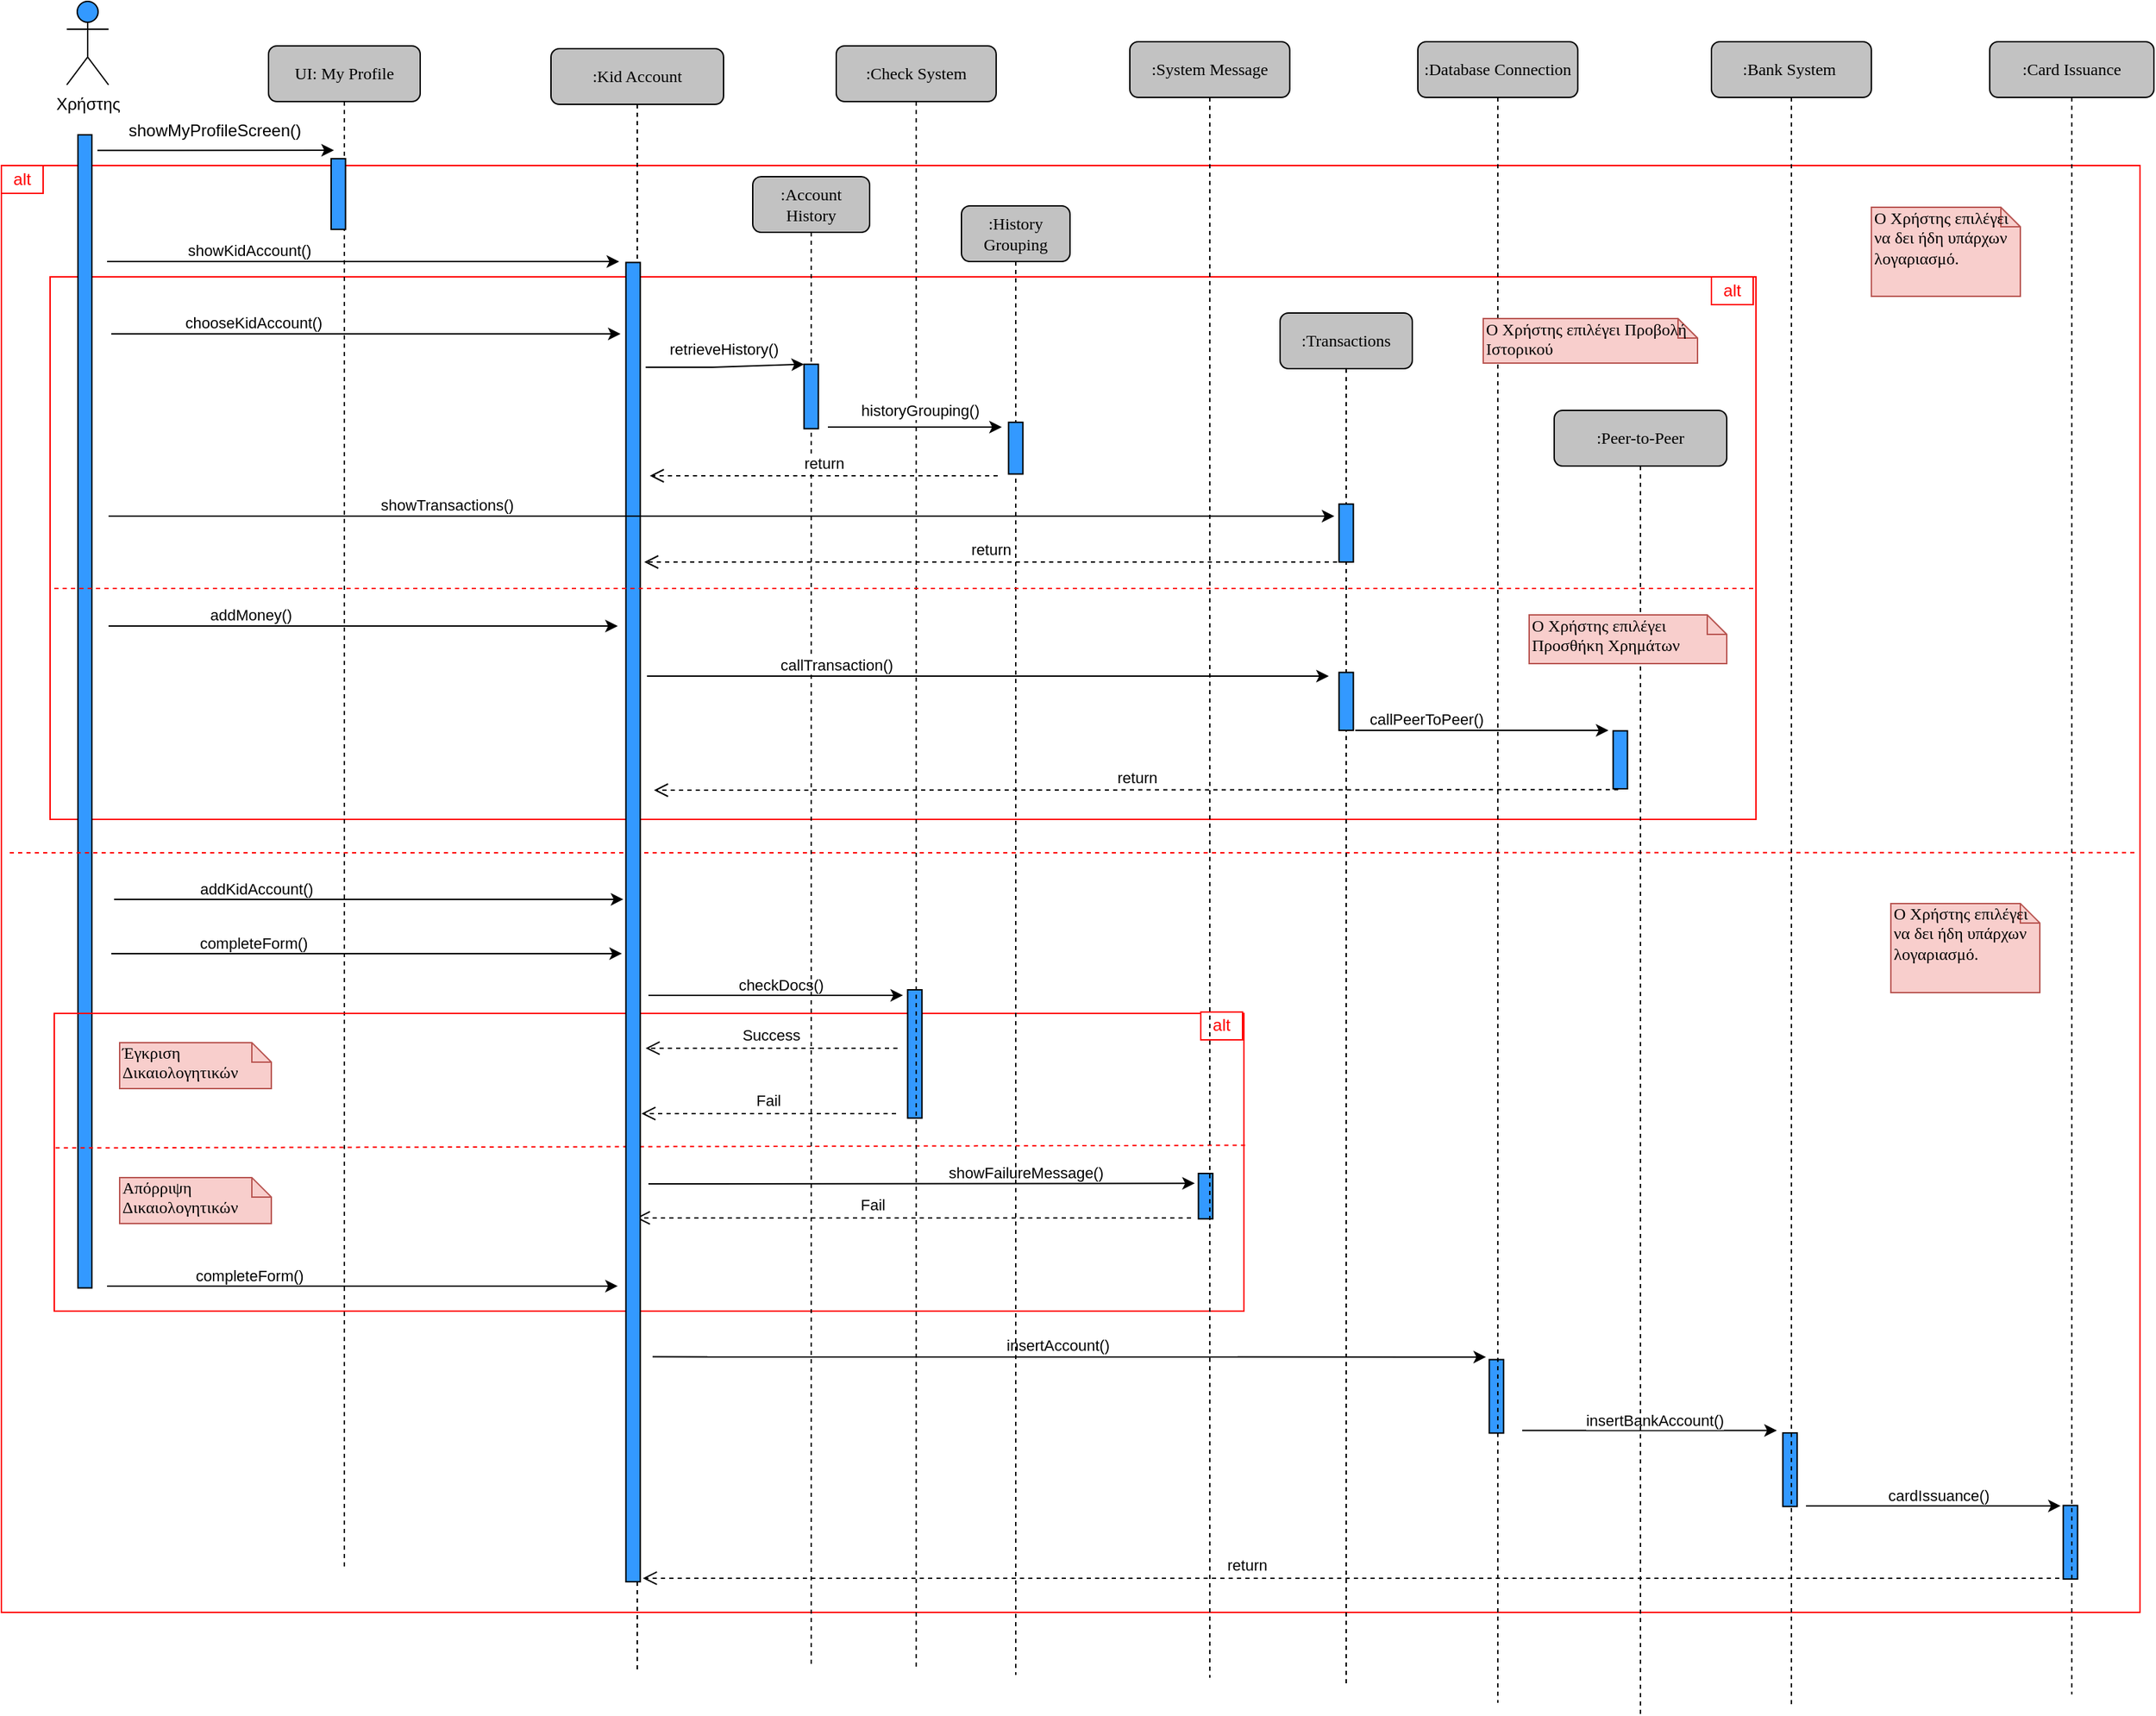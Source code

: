 <mxfile version="18.0.4" type="device"><diagram name="Page-1" id="13e1069c-82ec-6db2-03f1-153e76fe0fe0"><mxGraphModel dx="3276" dy="1596" grid="0" gridSize="10" guides="1" tooltips="1" connect="1" arrows="1" fold="1" page="0" pageScale="1" pageWidth="1100" pageHeight="850" background="none" math="0" shadow="0"><root><mxCell id="0"/><mxCell id="1" parent="0"/><mxCell id="IzQKCPGa3qGo2pPBu95K-89" value="" style="rounded=0;whiteSpace=wrap;html=1;fillColor=none;shadow=0;strokeColor=#FF0000;" vertex="1" parent="1"><mxGeometry x="92" y="262" width="1226" height="390" as="geometry"/></mxCell><mxCell id="IzQKCPGa3qGo2pPBu95K-87" value="" style="rounded=0;whiteSpace=wrap;html=1;fillColor=none;shadow=0;strokeColor=#FF0000;" vertex="1" parent="1"><mxGeometry x="57" y="182" width="1537" height="1040" as="geometry"/></mxCell><mxCell id="r9DO_F_iBcvIoqcSVnVy-100" value="Χρήστης" style="shape=umlActor;verticalLabelPosition=bottom;verticalAlign=top;html=1;outlineConnect=0;fillColor=#3399FF;" parent="1" vertex="1"><mxGeometry x="104" y="64" width="30" height="60" as="geometry"/></mxCell><mxCell id="r9DO_F_iBcvIoqcSVnVy-102" value="showMyProfileScreen()" style="text;html=1;align=center;verticalAlign=middle;resizable=0;points=[];autosize=1;strokeColor=none;fillColor=none;" parent="1" vertex="1"><mxGeometry x="143" y="148" width="134" height="18" as="geometry"/></mxCell><mxCell id="r9DO_F_iBcvIoqcSVnVy-104" value="" style="rounded=0;whiteSpace=wrap;html=1;rotation=90;fillColor=#3399FF;" parent="1" vertex="1"><mxGeometry x="-297.41" y="569.35" width="828.9" height="10" as="geometry"/></mxCell><mxCell id="r9DO_F_iBcvIoqcSVnVy-105" value="UI: My Profile" style="shape=umlLifeline;perimeter=lifelinePerimeter;whiteSpace=wrap;html=1;container=1;collapsible=0;recursiveResize=0;outlineConnect=0;rounded=1;shadow=0;comic=0;labelBackgroundColor=none;strokeWidth=1;fontFamily=Verdana;fontSize=12;align=center;fillColor=#C2C2C2;" parent="1" vertex="1"><mxGeometry x="249" y="96" width="109" height="1093" as="geometry"/></mxCell><mxCell id="xUHtidkTW_1M5ktOETjh-6" value="" style="endArrow=classic;html=1;rounded=0;" parent="r9DO_F_iBcvIoqcSVnVy-105" edge="1"><mxGeometry width="50" height="50" relative="1" as="geometry"><mxPoint x="-116" y="155" as="sourcePoint"/><mxPoint x="252" y="155" as="targetPoint"/></mxGeometry></mxCell><mxCell id="xUHtidkTW_1M5ktOETjh-8" value="showKidAccount()" style="edgeLabel;html=1;align=center;verticalAlign=middle;resizable=0;points=[];" parent="xUHtidkTW_1M5ktOETjh-6" vertex="1" connectable="0"><mxGeometry x="-0.451" y="2" relative="1" as="geometry"><mxPoint x="1" y="-6" as="offset"/></mxGeometry></mxCell><mxCell id="r9DO_F_iBcvIoqcSVnVy-106" value="" style="rounded=0;whiteSpace=wrap;html=1;rotation=90;fillColor=#3399FF;" parent="r9DO_F_iBcvIoqcSVnVy-105" vertex="1"><mxGeometry x="24.75" y="101.31" width="50.81" height="10.33" as="geometry"/></mxCell><mxCell id="IzQKCPGa3qGo2pPBu95K-43" value="" style="endArrow=classic;html=1;rounded=0;" edge="1" parent="r9DO_F_iBcvIoqcSVnVy-105"><mxGeometry width="50" height="50" relative="1" as="geometry"><mxPoint x="-113" y="207" as="sourcePoint"/><mxPoint x="253" y="207" as="targetPoint"/></mxGeometry></mxCell><mxCell id="IzQKCPGa3qGo2pPBu95K-44" value="chooseKidAccount()" style="edgeLabel;html=1;align=center;verticalAlign=middle;resizable=0;points=[];" vertex="1" connectable="0" parent="IzQKCPGa3qGo2pPBu95K-43"><mxGeometry x="-0.451" y="2" relative="1" as="geometry"><mxPoint x="1" y="-6" as="offset"/></mxGeometry></mxCell><mxCell id="IzQKCPGa3qGo2pPBu95K-63" value="" style="endArrow=none;dashed=1;html=1;rounded=0;strokeColor=#FF0000;entryX=1.001;entryY=0.374;entryDx=0;entryDy=0;entryPerimeter=0;" edge="1" parent="r9DO_F_iBcvIoqcSVnVy-105"><mxGeometry width="50" height="50" relative="1" as="geometry"><mxPoint x="-186" y="580" as="sourcePoint"/><mxPoint x="1343.523" y="579.908" as="targetPoint"/></mxGeometry></mxCell><mxCell id="IzQKCPGa3qGo2pPBu95K-7" value="" style="endArrow=classic;html=1;rounded=0;" edge="1" parent="r9DO_F_iBcvIoqcSVnVy-105"><mxGeometry width="50" height="50" relative="1" as="geometry"><mxPoint x="-111" y="613.45" as="sourcePoint"/><mxPoint x="255" y="613.45" as="targetPoint"/></mxGeometry></mxCell><mxCell id="IzQKCPGa3qGo2pPBu95K-8" value="addKidAccount()" style="edgeLabel;html=1;align=center;verticalAlign=middle;resizable=0;points=[];" vertex="1" connectable="0" parent="IzQKCPGa3qGo2pPBu95K-7"><mxGeometry x="-0.451" y="2" relative="1" as="geometry"><mxPoint x="1" y="-6" as="offset"/></mxGeometry></mxCell><mxCell id="IzQKCPGa3qGo2pPBu95K-11" value="" style="endArrow=classic;html=1;rounded=0;" edge="1" parent="r9DO_F_iBcvIoqcSVnVy-105"><mxGeometry width="50" height="50" relative="1" as="geometry"><mxPoint x="-113" y="652.45" as="sourcePoint"/><mxPoint x="254" y="652.45" as="targetPoint"/></mxGeometry></mxCell><mxCell id="IzQKCPGa3qGo2pPBu95K-12" value="completeForm()" style="edgeLabel;html=1;align=center;verticalAlign=middle;resizable=0;points=[];" vertex="1" connectable="0" parent="IzQKCPGa3qGo2pPBu95K-11"><mxGeometry x="-0.451" y="2" relative="1" as="geometry"><mxPoint x="1" y="-6" as="offset"/></mxGeometry></mxCell><mxCell id="IzQKCPGa3qGo2pPBu95K-28" value="" style="rounded=0;whiteSpace=wrap;html=1;fillColor=none;shadow=0;strokeColor=#FF0000;" vertex="1" parent="r9DO_F_iBcvIoqcSVnVy-105"><mxGeometry x="-154" y="695.45" width="855" height="214" as="geometry"/></mxCell><mxCell id="IzQKCPGa3qGo2pPBu95K-15" value="" style="rounded=0;whiteSpace=wrap;html=1;rotation=90;fillColor=#3399FF;" vertex="1" parent="r9DO_F_iBcvIoqcSVnVy-105"><mxGeometry x="418.36" y="719.45" width="92.21" height="10.33" as="geometry"/></mxCell><mxCell id="IzQKCPGa3qGo2pPBu95K-19" value="Fail" style="html=1;verticalAlign=bottom;endArrow=open;dashed=1;endSize=8;rounded=0;" edge="1" parent="r9DO_F_iBcvIoqcSVnVy-105"><mxGeometry relative="1" as="geometry"><mxPoint x="450.97" y="767.45" as="sourcePoint"/><mxPoint x="268" y="767.45" as="targetPoint"/></mxGeometry></mxCell><mxCell id="IzQKCPGa3qGo2pPBu95K-20" value="" style="endArrow=classic;html=1;rounded=0;entryX=0.217;entryY=1.248;entryDx=0;entryDy=0;entryPerimeter=0;" edge="1" parent="r9DO_F_iBcvIoqcSVnVy-105" target="IzQKCPGa3qGo2pPBu95K-22"><mxGeometry width="50" height="50" relative="1" as="geometry"><mxPoint x="273" y="818" as="sourcePoint"/><mxPoint x="666" y="819.45" as="targetPoint"/></mxGeometry></mxCell><mxCell id="IzQKCPGa3qGo2pPBu95K-21" value="showFailureMessage()" style="edgeLabel;html=1;align=center;verticalAlign=middle;resizable=0;points=[];" vertex="1" connectable="0" parent="IzQKCPGa3qGo2pPBu95K-20"><mxGeometry x="0.672" y="1" relative="1" as="geometry"><mxPoint x="-58" y="-7" as="offset"/></mxGeometry></mxCell><mxCell id="IzQKCPGa3qGo2pPBu95K-39" value="" style="endArrow=classic;html=1;rounded=0;" edge="1" parent="r9DO_F_iBcvIoqcSVnVy-105"><mxGeometry width="50" height="50" relative="1" as="geometry"><mxPoint x="1105" y="1049.45" as="sourcePoint"/><mxPoint x="1288" y="1049.45" as="targetPoint"/></mxGeometry></mxCell><mxCell id="IzQKCPGa3qGo2pPBu95K-40" value="cardIssuance()" style="edgeLabel;html=1;align=center;verticalAlign=middle;resizable=0;points=[];" vertex="1" connectable="0" parent="IzQKCPGa3qGo2pPBu95K-39"><mxGeometry x="0.672" y="1" relative="1" as="geometry"><mxPoint x="-58" y="-7" as="offset"/></mxGeometry></mxCell><mxCell id="IzQKCPGa3qGo2pPBu95K-41" value="" style="rounded=0;whiteSpace=wrap;html=1;rotation=90;fillColor=#3399FF;" vertex="1" parent="r9DO_F_iBcvIoqcSVnVy-105"><mxGeometry x="1268.57" y="1070.45" width="52.85" height="10.33" as="geometry"/></mxCell><mxCell id="IzQKCPGa3qGo2pPBu95K-38" value="" style="rounded=0;whiteSpace=wrap;html=1;rotation=90;fillColor=#3399FF;" vertex="1" parent="r9DO_F_iBcvIoqcSVnVy-105"><mxGeometry x="1067.04" y="1018.29" width="52.85" height="10.33" as="geometry"/></mxCell><mxCell id="IzQKCPGa3qGo2pPBu95K-42" value="return" style="html=1;verticalAlign=bottom;endArrow=open;dashed=1;endSize=8;rounded=0;" edge="1" parent="r9DO_F_iBcvIoqcSVnVy-105"><mxGeometry x="0.148" relative="1" as="geometry"><mxPoint x="1287" y="1101.45" as="sourcePoint"/><mxPoint x="269" y="1101.45" as="targetPoint"/><mxPoint as="offset"/></mxGeometry></mxCell><mxCell id="IzQKCPGa3qGo2pPBu95K-35" value="" style="rounded=0;whiteSpace=wrap;html=1;rotation=90;fillColor=#3399FF;" vertex="1" parent="r9DO_F_iBcvIoqcSVnVy-105"><mxGeometry x="856.05" y="965.56" width="52.85" height="10.33" as="geometry"/></mxCell><mxCell id="IzQKCPGa3qGo2pPBu95K-22" value="" style="rounded=0;whiteSpace=wrap;html=1;rotation=90;fillColor=#3399FF;" vertex="1" parent="r9DO_F_iBcvIoqcSVnVy-105"><mxGeometry x="657.14" y="821.66" width="32.64" height="10.33" as="geometry"/></mxCell><mxCell id="IzQKCPGa3qGo2pPBu95K-13" value="" style="endArrow=classic;html=1;rounded=0;" edge="1" parent="r9DO_F_iBcvIoqcSVnVy-105"><mxGeometry width="50" height="50" relative="1" as="geometry"><mxPoint x="273" y="682.45" as="sourcePoint"/><mxPoint x="456" y="682.45" as="targetPoint"/></mxGeometry></mxCell><mxCell id="IzQKCPGa3qGo2pPBu95K-14" value="checkDocs()" style="edgeLabel;html=1;align=center;verticalAlign=middle;resizable=0;points=[];" vertex="1" connectable="0" parent="IzQKCPGa3qGo2pPBu95K-13"><mxGeometry x="0.672" y="1" relative="1" as="geometry"><mxPoint x="-58" y="-7" as="offset"/></mxGeometry></mxCell><mxCell id="IzQKCPGa3qGo2pPBu95K-16" value="Success" style="html=1;verticalAlign=bottom;endArrow=open;dashed=1;endSize=8;rounded=0;" edge="1" parent="r9DO_F_iBcvIoqcSVnVy-105"><mxGeometry relative="1" as="geometry"><mxPoint x="451.97" y="720.45" as="sourcePoint"/><mxPoint x="271" y="720.45" as="targetPoint"/></mxGeometry></mxCell><mxCell id="IzQKCPGa3qGo2pPBu95K-23" value="Fail" style="html=1;verticalAlign=bottom;endArrow=open;dashed=1;endSize=8;rounded=0;" edge="1" parent="r9DO_F_iBcvIoqcSVnVy-105"><mxGeometry x="0.148" relative="1" as="geometry"><mxPoint x="663" y="842.45" as="sourcePoint"/><mxPoint x="264" y="842.45" as="targetPoint"/><mxPoint as="offset"/></mxGeometry></mxCell><mxCell id="IzQKCPGa3qGo2pPBu95K-26" value="" style="endArrow=classic;html=1;rounded=0;" edge="1" parent="r9DO_F_iBcvIoqcSVnVy-105"><mxGeometry width="50" height="50" relative="1" as="geometry"><mxPoint x="-116" y="891.45" as="sourcePoint"/><mxPoint x="251" y="891.45" as="targetPoint"/></mxGeometry></mxCell><mxCell id="IzQKCPGa3qGo2pPBu95K-27" value="completeForm()" style="edgeLabel;html=1;align=center;verticalAlign=middle;resizable=0;points=[];" vertex="1" connectable="0" parent="IzQKCPGa3qGo2pPBu95K-26"><mxGeometry x="-0.451" y="2" relative="1" as="geometry"><mxPoint x="1" y="-6" as="offset"/></mxGeometry></mxCell><mxCell id="IzQKCPGa3qGo2pPBu95K-30" value="" style="endArrow=none;dashed=1;html=1;rounded=0;exitX=0.001;exitY=0.452;exitDx=0;exitDy=0;exitPerimeter=0;entryX=1.001;entryY=0.443;entryDx=0;entryDy=0;entryPerimeter=0;strokeColor=#FF0000;" edge="1" parent="r9DO_F_iBcvIoqcSVnVy-105" source="IzQKCPGa3qGo2pPBu95K-28" target="IzQKCPGa3qGo2pPBu95K-28"><mxGeometry width="50" height="50" relative="1" as="geometry"><mxPoint x="651" y="832.45" as="sourcePoint"/><mxPoint x="701" y="782.45" as="targetPoint"/></mxGeometry></mxCell><mxCell id="IzQKCPGa3qGo2pPBu95K-31" value="Έγκριση&amp;nbsp;&lt;br&gt;Δικαιολογητικών" style="shape=note;whiteSpace=wrap;html=1;size=14;verticalAlign=top;align=left;spacingTop=-6;rounded=0;shadow=0;comic=0;labelBackgroundColor=none;strokeWidth=1;fontFamily=Verdana;fontSize=12;fillColor=#f8cecc;strokeColor=#b85450;" vertex="1" parent="r9DO_F_iBcvIoqcSVnVy-105"><mxGeometry x="-107" y="716.45" width="109" height="33" as="geometry"/></mxCell><mxCell id="IzQKCPGa3qGo2pPBu95K-32" value="Απόρριψη&lt;br&gt;Δικαιολογητικών" style="shape=note;whiteSpace=wrap;html=1;size=14;verticalAlign=top;align=left;spacingTop=-6;rounded=0;shadow=0;comic=0;labelBackgroundColor=none;strokeWidth=1;fontFamily=Verdana;fontSize=12;fillColor=#f8cecc;strokeColor=#b85450;" vertex="1" parent="r9DO_F_iBcvIoqcSVnVy-105"><mxGeometry x="-107" y="813.45" width="109" height="33" as="geometry"/></mxCell><mxCell id="IzQKCPGa3qGo2pPBu95K-33" value="" style="endArrow=classic;html=1;rounded=0;" edge="1" parent="r9DO_F_iBcvIoqcSVnVy-105"><mxGeometry width="50" height="50" relative="1" as="geometry"><mxPoint x="276" y="942.31" as="sourcePoint"/><mxPoint x="875" y="942.45" as="targetPoint"/></mxGeometry></mxCell><mxCell id="IzQKCPGa3qGo2pPBu95K-34" value="insertAccount()" style="edgeLabel;html=1;align=center;verticalAlign=middle;resizable=0;points=[];" vertex="1" connectable="0" parent="IzQKCPGa3qGo2pPBu95K-33"><mxGeometry x="0.672" y="1" relative="1" as="geometry"><mxPoint x="-210" y="-8" as="offset"/></mxGeometry></mxCell><mxCell id="IzQKCPGa3qGo2pPBu95K-36" value="" style="endArrow=classic;html=1;rounded=0;" edge="1" parent="r9DO_F_iBcvIoqcSVnVy-105"><mxGeometry width="50" height="50" relative="1" as="geometry"><mxPoint x="901" y="995.27" as="sourcePoint"/><mxPoint x="1084" y="995.27" as="targetPoint"/></mxGeometry></mxCell><mxCell id="IzQKCPGa3qGo2pPBu95K-37" value="insertBankAccount()" style="edgeLabel;html=1;align=center;verticalAlign=middle;resizable=0;points=[];" vertex="1" connectable="0" parent="IzQKCPGa3qGo2pPBu95K-36"><mxGeometry x="0.672" y="1" relative="1" as="geometry"><mxPoint x="-58" y="-7" as="offset"/></mxGeometry></mxCell><mxCell id="IzQKCPGa3qGo2pPBu95K-65" value="&lt;font color=&quot;#ff0000&quot;&gt;alt&lt;/font&gt;" style="rounded=0;whiteSpace=wrap;html=1;shadow=0;fillColor=default;strokeColor=#FF0000;" vertex="1" parent="r9DO_F_iBcvIoqcSVnVy-105"><mxGeometry x="670" y="694.45" width="30" height="20" as="geometry"/></mxCell><mxCell id="IzQKCPGa3qGo2pPBu95K-67" value="O Χρήστης επιλέγει να δει ήδη υπάρχων λογαριασμό." style="shape=note;whiteSpace=wrap;html=1;size=14;verticalAlign=top;align=left;spacingTop=-6;rounded=0;shadow=0;comic=0;labelBackgroundColor=none;strokeWidth=1;fontFamily=Verdana;fontSize=12;fillColor=#f8cecc;strokeColor=#b85450;" vertex="1" parent="r9DO_F_iBcvIoqcSVnVy-105"><mxGeometry x="1165.93" y="616.45" width="107.07" height="64" as="geometry"/></mxCell><mxCell id="xUHtidkTW_1M5ktOETjh-2" value=":Check System" style="shape=umlLifeline;perimeter=lifelinePerimeter;whiteSpace=wrap;html=1;container=1;collapsible=0;recursiveResize=0;outlineConnect=0;rounded=1;shadow=0;comic=0;labelBackgroundColor=none;strokeWidth=1;fontFamily=Verdana;fontSize=12;align=center;fillColor=#C2C2C2;" parent="1" vertex="1"><mxGeometry x="657" y="96" width="114.93" height="1168" as="geometry"/></mxCell><mxCell id="xUHtidkTW_1M5ktOETjh-3" value=":Kid Account" style="shape=umlLifeline;perimeter=lifelinePerimeter;whiteSpace=wrap;html=1;container=1;collapsible=0;recursiveResize=0;outlineConnect=0;rounded=1;shadow=0;comic=0;labelBackgroundColor=none;strokeWidth=1;fontFamily=Verdana;fontSize=12;align=center;fillColor=#C2C2C2;" parent="1" vertex="1"><mxGeometry x="452" y="98" width="124" height="1167" as="geometry"/></mxCell><mxCell id="IzQKCPGa3qGo2pPBu95K-9" value="" style="rounded=0;whiteSpace=wrap;html=1;rotation=90;fillColor=#3399FF;" vertex="1" parent="xUHtidkTW_1M5ktOETjh-3"><mxGeometry x="-415.17" y="622.68" width="948.34" height="10.33" as="geometry"/></mxCell><mxCell id="IzQKCPGa3qGo2pPBu95K-46" value="" style="endArrow=classic;html=1;rounded=0;entryX=0;entryY=1;entryDx=0;entryDy=0;" edge="1" parent="xUHtidkTW_1M5ktOETjh-3" target="IzQKCPGa3qGo2pPBu95K-55"><mxGeometry width="50" height="50" relative="1" as="geometry"><mxPoint x="68" y="229" as="sourcePoint"/><mxPoint x="157" y="229" as="targetPoint"/><Array as="points"><mxPoint x="116" y="229"/></Array></mxGeometry></mxCell><mxCell id="IzQKCPGa3qGo2pPBu95K-47" value="retrieveHistory()" style="edgeLabel;html=1;align=center;verticalAlign=middle;resizable=0;points=[];" vertex="1" connectable="0" parent="IzQKCPGa3qGo2pPBu95K-46"><mxGeometry x="0.672" y="1" relative="1" as="geometry"><mxPoint x="-39" y="-11" as="offset"/></mxGeometry></mxCell><mxCell id="IzQKCPGa3qGo2pPBu95K-2" value=":Bank System&amp;nbsp;" style="shape=umlLifeline;perimeter=lifelinePerimeter;whiteSpace=wrap;html=1;container=1;collapsible=0;recursiveResize=0;outlineConnect=0;rounded=1;shadow=0;comic=0;labelBackgroundColor=none;strokeWidth=1;fontFamily=Verdana;fontSize=12;align=center;fillColor=#C2C2C2;" vertex="1" parent="1"><mxGeometry x="1286" y="93" width="114.93" height="1198" as="geometry"/></mxCell><mxCell id="IzQKCPGa3qGo2pPBu95K-79" value="" style="endArrow=classic;html=1;rounded=0;" edge="1" parent="IzQKCPGa3qGo2pPBu95K-2"><mxGeometry width="50" height="50" relative="1" as="geometry"><mxPoint x="-256.0" y="495" as="sourcePoint"/><mxPoint x="-74" y="495" as="targetPoint"/></mxGeometry></mxCell><mxCell id="IzQKCPGa3qGo2pPBu95K-80" value="callPeerToPeer()" style="edgeLabel;html=1;align=center;verticalAlign=middle;resizable=0;points=[];" vertex="1" connectable="0" parent="IzQKCPGa3qGo2pPBu95K-79"><mxGeometry x="-0.451" y="2" relative="1" as="geometry"><mxPoint x="1" y="-6" as="offset"/></mxGeometry></mxCell><mxCell id="IzQKCPGa3qGo2pPBu95K-93" value="&lt;font color=&quot;#ff0000&quot;&gt;alt&lt;/font&gt;" style="rounded=0;whiteSpace=wrap;html=1;shadow=0;fillColor=default;strokeColor=#FF0000;" vertex="1" parent="IzQKCPGa3qGo2pPBu95K-2"><mxGeometry y="169" width="30" height="20" as="geometry"/></mxCell><mxCell id="IzQKCPGa3qGo2pPBu95K-3" value=":Database Connection" style="shape=umlLifeline;perimeter=lifelinePerimeter;whiteSpace=wrap;html=1;container=1;collapsible=0;recursiveResize=0;outlineConnect=0;rounded=1;shadow=0;comic=0;labelBackgroundColor=none;strokeWidth=1;fontFamily=Verdana;fontSize=12;align=center;fillColor=#C2C2C2;" vertex="1" parent="1"><mxGeometry x="1075" y="93" width="114.93" height="1194" as="geometry"/></mxCell><mxCell id="IzQKCPGa3qGo2pPBu95K-4" value=":Transactions" style="shape=umlLifeline;perimeter=lifelinePerimeter;whiteSpace=wrap;html=1;container=1;collapsible=0;recursiveResize=0;outlineConnect=0;rounded=1;shadow=0;comic=0;labelBackgroundColor=none;strokeWidth=1;fontFamily=Verdana;fontSize=12;align=center;fillColor=#C2C2C2;" vertex="1" parent="1"><mxGeometry x="976" y="288" width="95" height="987" as="geometry"/></mxCell><mxCell id="IzQKCPGa3qGo2pPBu95K-57" value="" style="rounded=0;whiteSpace=wrap;html=1;rotation=90;fillColor=#3399FF;" vertex="1" parent="IzQKCPGa3qGo2pPBu95K-4"><mxGeometry x="26.67" y="153" width="41.66" height="10.33" as="geometry"/></mxCell><mxCell id="IzQKCPGa3qGo2pPBu95K-70" value="" style="rounded=0;whiteSpace=wrap;html=1;rotation=90;fillColor=#3399FF;" vertex="1" parent="IzQKCPGa3qGo2pPBu95K-4"><mxGeometry x="26.67" y="274" width="41.66" height="10.33" as="geometry"/></mxCell><mxCell id="IzQKCPGa3qGo2pPBu95K-75" value="return" style="html=1;verticalAlign=bottom;endArrow=open;dashed=1;endSize=8;rounded=0;strokeColor=#000000;" edge="1" parent="IzQKCPGa3qGo2pPBu95K-4"><mxGeometry relative="1" as="geometry"><mxPoint x="243" y="342.61" as="sourcePoint"/><mxPoint x="-450" y="343" as="targetPoint"/></mxGeometry></mxCell><mxCell id="IzQKCPGa3qGo2pPBu95K-6" value=":System Message" style="shape=umlLifeline;perimeter=lifelinePerimeter;whiteSpace=wrap;html=1;container=1;collapsible=0;recursiveResize=0;outlineConnect=0;rounded=1;shadow=0;comic=0;labelBackgroundColor=none;strokeWidth=1;fontFamily=Verdana;fontSize=12;align=center;fillColor=#C2C2C2;" vertex="1" parent="1"><mxGeometry x="868" y="93" width="114.93" height="1176" as="geometry"/></mxCell><mxCell id="IzQKCPGa3qGo2pPBu95K-45" value=":Account History" style="shape=umlLifeline;perimeter=lifelinePerimeter;whiteSpace=wrap;html=1;container=1;collapsible=0;recursiveResize=0;outlineConnect=0;rounded=1;shadow=0;comic=0;labelBackgroundColor=none;strokeWidth=1;fontFamily=Verdana;fontSize=12;align=center;fillColor=#C2C2C2;" vertex="1" parent="1"><mxGeometry x="597" y="190" width="84" height="1072" as="geometry"/></mxCell><mxCell id="IzQKCPGa3qGo2pPBu95K-50" value="" style="endArrow=classic;html=1;rounded=0;" edge="1" parent="IzQKCPGa3qGo2pPBu95K-45"><mxGeometry width="50" height="50" relative="1" as="geometry"><mxPoint x="54" y="180" as="sourcePoint"/><mxPoint x="179" y="180" as="targetPoint"/><Array as="points"><mxPoint x="96" y="180"/></Array></mxGeometry></mxCell><mxCell id="IzQKCPGa3qGo2pPBu95K-51" value="historyGrouping()" style="edgeLabel;html=1;align=center;verticalAlign=middle;resizable=0;points=[];" vertex="1" connectable="0" parent="IzQKCPGa3qGo2pPBu95K-50"><mxGeometry x="0.672" y="1" relative="1" as="geometry"><mxPoint x="-39" y="-11" as="offset"/></mxGeometry></mxCell><mxCell id="IzQKCPGa3qGo2pPBu95K-55" value="" style="rounded=0;whiteSpace=wrap;html=1;rotation=90;fillColor=#3399FF;" vertex="1" parent="IzQKCPGa3qGo2pPBu95K-45"><mxGeometry x="18.84" y="152.84" width="46.32" height="10.33" as="geometry"/></mxCell><mxCell id="IzQKCPGa3qGo2pPBu95K-61" value="return" style="html=1;verticalAlign=bottom;endArrow=open;dashed=1;endSize=8;rounded=0;strokeColor=#000000;" edge="1" parent="IzQKCPGa3qGo2pPBu95K-45"><mxGeometry relative="1" as="geometry"><mxPoint x="420" y="277" as="sourcePoint"/><mxPoint x="-78" y="277" as="targetPoint"/></mxGeometry></mxCell><mxCell id="IzQKCPGa3qGo2pPBu95K-54" value="return" style="html=1;verticalAlign=bottom;endArrow=open;dashed=1;endSize=8;rounded=0;strokeColor=#000000;" edge="1" parent="IzQKCPGa3qGo2pPBu95K-45"><mxGeometry relative="1" as="geometry"><mxPoint x="176" y="215" as="sourcePoint"/><mxPoint x="-74" y="215" as="targetPoint"/></mxGeometry></mxCell><mxCell id="IzQKCPGa3qGo2pPBu95K-48" value=":History Grouping" style="shape=umlLifeline;perimeter=lifelinePerimeter;whiteSpace=wrap;html=1;container=1;collapsible=0;recursiveResize=0;outlineConnect=0;rounded=1;shadow=0;comic=0;labelBackgroundColor=none;strokeWidth=1;fontFamily=Verdana;fontSize=12;align=center;fillColor=#C2C2C2;" vertex="1" parent="1"><mxGeometry x="747" y="211" width="78" height="1056" as="geometry"/></mxCell><mxCell id="IzQKCPGa3qGo2pPBu95K-56" value="" style="rounded=0;whiteSpace=wrap;html=1;rotation=90;fillColor=#3399FF;" vertex="1" parent="IzQKCPGa3qGo2pPBu95K-48"><mxGeometry x="20.42" y="169" width="37.16" height="10.33" as="geometry"/></mxCell><mxCell id="IzQKCPGa3qGo2pPBu95K-59" value="" style="endArrow=classic;html=1;rounded=0;" edge="1" parent="1"><mxGeometry width="50" height="50" relative="1" as="geometry"><mxPoint x="134" y="434.0" as="sourcePoint"/><mxPoint x="1015" y="434" as="targetPoint"/></mxGeometry></mxCell><mxCell id="IzQKCPGa3qGo2pPBu95K-60" value="showTransactions()" style="edgeLabel;html=1;align=center;verticalAlign=middle;resizable=0;points=[];" vertex="1" connectable="0" parent="IzQKCPGa3qGo2pPBu95K-59"><mxGeometry x="-0.451" y="2" relative="1" as="geometry"><mxPoint x="1" y="-6" as="offset"/></mxGeometry></mxCell><mxCell id="IzQKCPGa3qGo2pPBu95K-64" value="&lt;font color=&quot;#ff0000&quot;&gt;alt&lt;/font&gt;" style="rounded=0;whiteSpace=wrap;html=1;shadow=0;fillColor=default;strokeColor=#FF0000;" vertex="1" parent="1"><mxGeometry x="57" y="182" width="30" height="20" as="geometry"/></mxCell><mxCell id="IzQKCPGa3qGo2pPBu95K-66" value="O Χρήστης επιλέγει να δει ήδη υπάρχων λογαριασμό." style="shape=note;whiteSpace=wrap;html=1;size=14;verticalAlign=top;align=left;spacingTop=-6;rounded=0;shadow=0;comic=0;labelBackgroundColor=none;strokeWidth=1;fontFamily=Verdana;fontSize=12;fillColor=#f8cecc;strokeColor=#b85450;" vertex="1" parent="1"><mxGeometry x="1400.93" y="212" width="107.07" height="64" as="geometry"/></mxCell><mxCell id="IzQKCPGa3qGo2pPBu95K-68" value="" style="endArrow=classic;html=1;rounded=0;" edge="1" parent="1"><mxGeometry width="50" height="50" relative="1" as="geometry"><mxPoint x="134.0" y="513" as="sourcePoint"/><mxPoint x="500" y="513" as="targetPoint"/></mxGeometry></mxCell><mxCell id="IzQKCPGa3qGo2pPBu95K-69" value="addMoney()" style="edgeLabel;html=1;align=center;verticalAlign=middle;resizable=0;points=[];" vertex="1" connectable="0" parent="IzQKCPGa3qGo2pPBu95K-68"><mxGeometry x="-0.451" y="2" relative="1" as="geometry"><mxPoint x="1" y="-6" as="offset"/></mxGeometry></mxCell><mxCell id="IzQKCPGa3qGo2pPBu95K-76" value=":Peer-to-Peer" style="shape=umlLifeline;perimeter=lifelinePerimeter;whiteSpace=wrap;html=1;container=1;collapsible=0;recursiveResize=0;outlineConnect=0;rounded=1;shadow=0;comic=0;labelBackgroundColor=none;strokeWidth=1;fontFamily=Verdana;fontSize=12;align=center;fillColor=#C2C2C2;" vertex="1" parent="1"><mxGeometry x="1173" y="358" width="124" height="937" as="geometry"/></mxCell><mxCell id="IzQKCPGa3qGo2pPBu95K-77" value="" style="rounded=0;whiteSpace=wrap;html=1;rotation=90;fillColor=#3399FF;" vertex="1" parent="IzQKCPGa3qGo2pPBu95K-76"><mxGeometry x="26.67" y="246" width="41.66" height="10.33" as="geometry"/></mxCell><mxCell id="IzQKCPGa3qGo2pPBu95K-95" value="O Χρήστης επιλέγει Προσθήκη Χρημάτων" style="shape=note;whiteSpace=wrap;html=1;size=14;verticalAlign=top;align=left;spacingTop=-6;rounded=0;shadow=0;comic=0;labelBackgroundColor=none;strokeWidth=1;fontFamily=Verdana;fontSize=12;fillColor=#f8cecc;strokeColor=#b85450;" vertex="1" parent="IzQKCPGa3qGo2pPBu95K-76"><mxGeometry x="-18" y="147" width="142" height="35" as="geometry"/></mxCell><mxCell id="IzQKCPGa3qGo2pPBu95K-90" value="" style="endArrow=classic;html=1;rounded=0;" edge="1" parent="1"><mxGeometry width="50" height="50" relative="1" as="geometry"><mxPoint x="126" y="171.15" as="sourcePoint"/><mxPoint x="296" y="171" as="targetPoint"/><Array as="points"><mxPoint x="174" y="171.15"/></Array></mxGeometry></mxCell><mxCell id="IzQKCPGa3qGo2pPBu95K-92" value="" style="endArrow=none;dashed=1;html=1;rounded=0;strokeColor=#FF0000;" edge="1" parent="1"><mxGeometry width="50" height="50" relative="1" as="geometry"><mxPoint x="95" y="486" as="sourcePoint"/><mxPoint x="1318" y="486" as="targetPoint"/></mxGeometry></mxCell><mxCell id="IzQKCPGa3qGo2pPBu95K-72" value="" style="endArrow=classic;html=1;rounded=0;" edge="1" parent="1"><mxGeometry width="50" height="50" relative="1" as="geometry"><mxPoint x="521.0" y="549" as="sourcePoint"/><mxPoint x="1011" y="549" as="targetPoint"/></mxGeometry></mxCell><mxCell id="IzQKCPGa3qGo2pPBu95K-73" value="callTransaction()" style="edgeLabel;html=1;align=center;verticalAlign=middle;resizable=0;points=[];" vertex="1" connectable="0" parent="IzQKCPGa3qGo2pPBu95K-72"><mxGeometry x="-0.451" y="2" relative="1" as="geometry"><mxPoint x="1" y="-6" as="offset"/></mxGeometry></mxCell><mxCell id="IzQKCPGa3qGo2pPBu95K-94" value="O Χρήστης επιλέγει Προβολή Ιστορικού" style="shape=note;whiteSpace=wrap;html=1;size=14;verticalAlign=top;align=left;spacingTop=-6;rounded=0;shadow=0;comic=0;labelBackgroundColor=none;strokeWidth=1;fontFamily=Verdana;fontSize=12;fillColor=#f8cecc;strokeColor=#b85450;" vertex="1" parent="1"><mxGeometry x="1122" y="292" width="154" height="32" as="geometry"/></mxCell><mxCell id="IzQKCPGa3qGo2pPBu95K-1" value=":Card Issuance" style="shape=umlLifeline;perimeter=lifelinePerimeter;whiteSpace=wrap;html=1;container=1;collapsible=0;recursiveResize=0;outlineConnect=0;rounded=1;shadow=0;comic=0;labelBackgroundColor=none;strokeWidth=1;fontFamily=Verdana;fontSize=12;align=center;fillColor=#C2C2C2;" vertex="1" parent="1"><mxGeometry x="1486" y="93" width="118" height="1188" as="geometry"/></mxCell></root></mxGraphModel></diagram></mxfile>